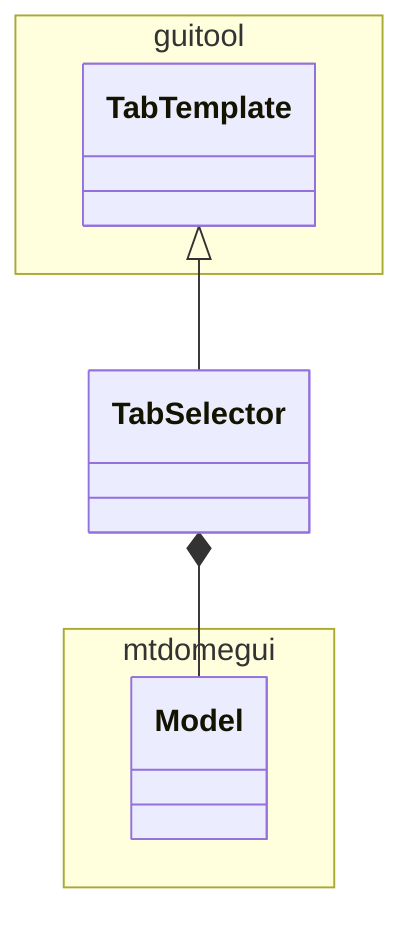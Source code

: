 classDiagram

namespace guitool {
  class TabTemplate
}

namespace mtdomegui {
  class Model
}

TabTemplate <|-- TabSelector

TabSelector *-- Model